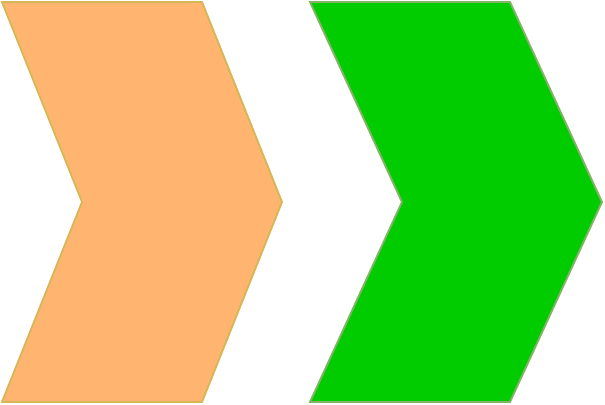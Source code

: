 <mxfile version="21.0.10" type="device"><diagram name="Page-1" id="g5_sOJHQfaHfLJNCPLD4"><mxGraphModel dx="1434" dy="779" grid="1" gridSize="10" guides="1" tooltips="1" connect="1" arrows="1" fold="1" page="1" pageScale="1" pageWidth="827" pageHeight="1169" math="0" shadow="0"><root><mxCell id="0"/><mxCell id="1" parent="0"/><mxCell id="VzIpac4uL9HK7jXFpY7y-7" value="" style="shape=step;perimeter=stepPerimeter;whiteSpace=wrap;html=1;fixedSize=1;direction=east;fillColor=#00CC00;strokeColor=#82b366;size=46;" parent="1" vertex="1"><mxGeometry x="414" y="200" width="146" height="200" as="geometry"/></mxCell><mxCell id="VzIpac4uL9HK7jXFpY7y-8" value="" style="shape=step;perimeter=stepPerimeter;whiteSpace=wrap;html=1;fixedSize=1;direction=east;fillColor=#FFB570;strokeColor=#d6b656;size=40;" parent="1" vertex="1"><mxGeometry x="260" y="200" width="140" height="200" as="geometry"/></mxCell></root></mxGraphModel></diagram></mxfile>